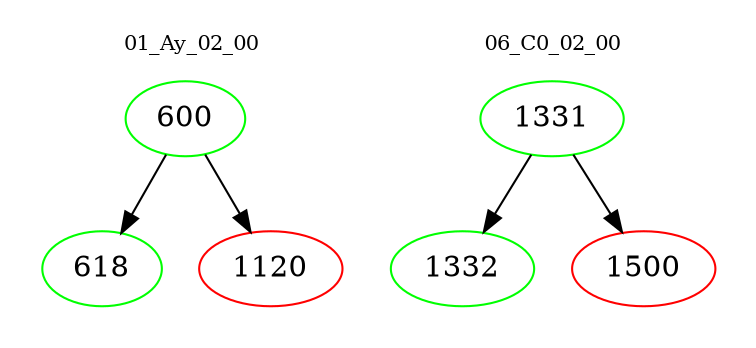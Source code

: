 digraph{
subgraph cluster_0 {
color = white
label = "01_Ay_02_00";
fontsize=10;
T0_600 [label="600", color="green"]
T0_600 -> T0_618 [color="black"]
T0_618 [label="618", color="green"]
T0_600 -> T0_1120 [color="black"]
T0_1120 [label="1120", color="red"]
}
subgraph cluster_1 {
color = white
label = "06_C0_02_00";
fontsize=10;
T1_1331 [label="1331", color="green"]
T1_1331 -> T1_1332 [color="black"]
T1_1332 [label="1332", color="green"]
T1_1331 -> T1_1500 [color="black"]
T1_1500 [label="1500", color="red"]
}
}

